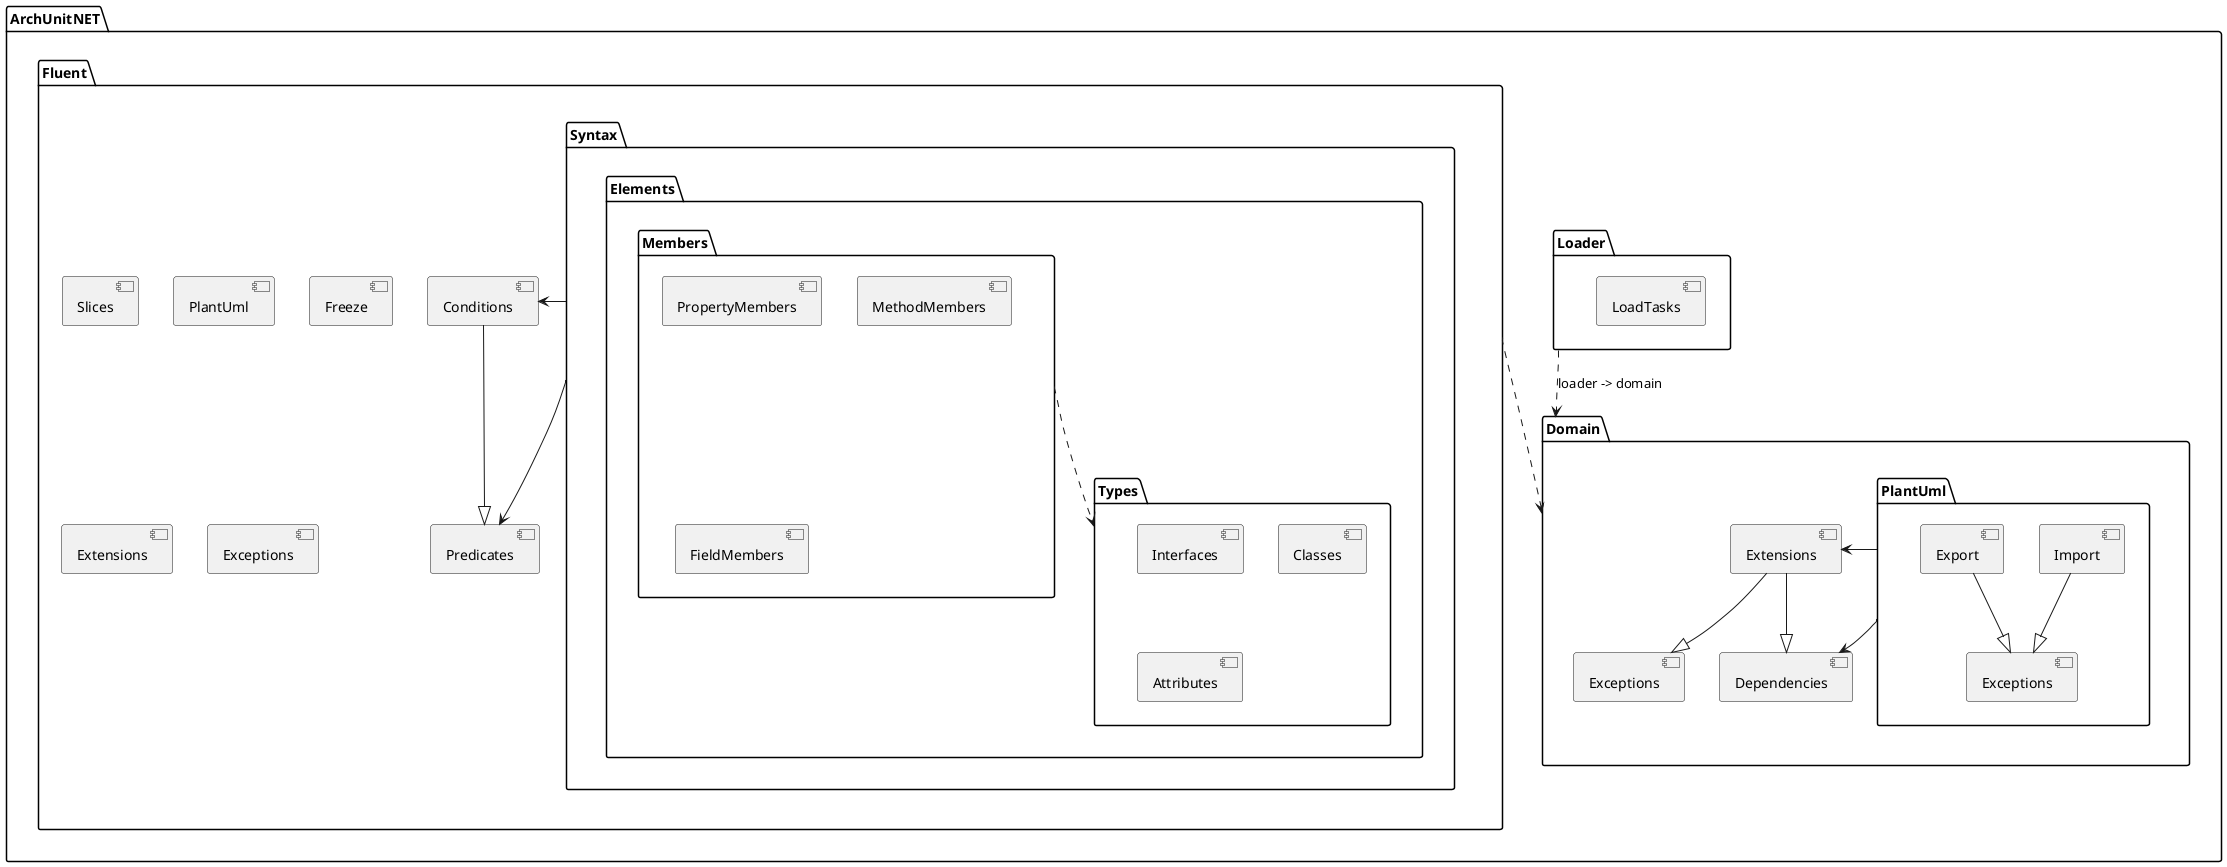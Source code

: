 @startuml
package ArchUnitNET{
package Loader{
[LoadTasks] as ArchUnitNET.Loader.LoadTasks
}
}
package ArchUnitNET{
package Fluent{
package Syntax{
package Elements{
package Types{
[Interfaces] as ArchUnitNET.Fluent.Syntax.Elements.Types.Interfaces
}
}
}
}
}
package ArchUnitNET{
package Fluent{
package Syntax{
package Elements{
package Types{
[Classes] as ArchUnitNET.Fluent.Syntax.Elements.Types.Classes
}
}
}
}
}
package ArchUnitNET{
package Fluent{
package Syntax{
package Elements{
package Types{
[Attributes] as ArchUnitNET.Fluent.Syntax.Elements.Types.Attributes
}
}
}
}
}
package ArchUnitNET{
package Fluent{
package Syntax{
package Elements{
package Members{
[PropertyMembers] as ArchUnitNET.Fluent.Syntax.Elements.Members.PropertyMembers
}
}
}
}
}
package ArchUnitNET{
package Fluent{
package Syntax{
package Elements{
package Members{
[MethodMembers] as ArchUnitNET.Fluent.Syntax.Elements.Members.MethodMembers
}
}
}
}
}
package ArchUnitNET{
package Fluent{
package Syntax{
package Elements{
package Members{
[FieldMembers] as ArchUnitNET.Fluent.Syntax.Elements.Members.FieldMembers
}
}
}
}
}
package ArchUnitNET{
package Fluent{
[Slices] as ArchUnitNET.Fluent.Slices
}
}
package ArchUnitNET{
package Fluent{
[Predicates] as ArchUnitNET.Fluent.Predicates
}
}
package ArchUnitNET{
package Fluent{
[PlantUml] as ArchUnitNET.Fluent.PlantUml
}
}
package ArchUnitNET{
package Fluent{
[Freeze] as ArchUnitNET.Fluent.Freeze
}
}
package ArchUnitNET{
package Fluent{
[Extensions] as ArchUnitNET.Fluent.Extensions
}
}
package ArchUnitNET{
package Fluent{
[Exceptions] as ArchUnitNET.Fluent.Exceptions
}
}
package ArchUnitNET{
package Fluent{
[Conditions] as ArchUnitNET.Fluent.Conditions
}
}
package ArchUnitNET{
package Domain{
package PlantUml{
[Import] as ArchUnitNET.Domain.PlantUml.Import
}
}
}
package ArchUnitNET{
package Domain{
package PlantUml{
[Export] as ArchUnitNET.Domain.PlantUml.Export
}
}
}
package ArchUnitNET{
package Domain{
package PlantUml{
[Exceptions] as ArchUnitNET.Domain.PlantUml.Exceptions
}
}
}
package ArchUnitNET{
package Domain{
[Extensions] as ArchUnitNET.Domain.Extensions
}
}
package ArchUnitNET{
package Domain{
[Exceptions] as ArchUnitNET.Domain.Exceptions
}
}
package ArchUnitNET{
package Domain{
[Dependencies] as ArchUnitNET.Domain.Dependencies
}
}
Loader ..> Domain : loader -> domain
Fluent ..> Domain
Syntax -> ArchUnitNET.Fluent.Predicates
Syntax -> ArchUnitNET.Fluent.Conditions
Members ..> Types
ArchUnitNET.Fluent.Conditions --|> ArchUnitNET.Fluent.Predicates
ArchUnitNET.Domain.PlantUml.Import --|> ArchUnitNET.Domain.PlantUml.Exceptions
PlantUml -> ArchUnitNET.Domain.Extensions
ArchUnitNET.Domain.PlantUml.Export --|> ArchUnitNET.Domain.PlantUml.Exceptions
PlantUml -> ArchUnitNET.Domain.Dependencies
ArchUnitNET.Domain.Extensions --|> ArchUnitNET.Domain.Exceptions
ArchUnitNET.Domain.Extensions --|> ArchUnitNET.Domain.Dependencies
@enduml

